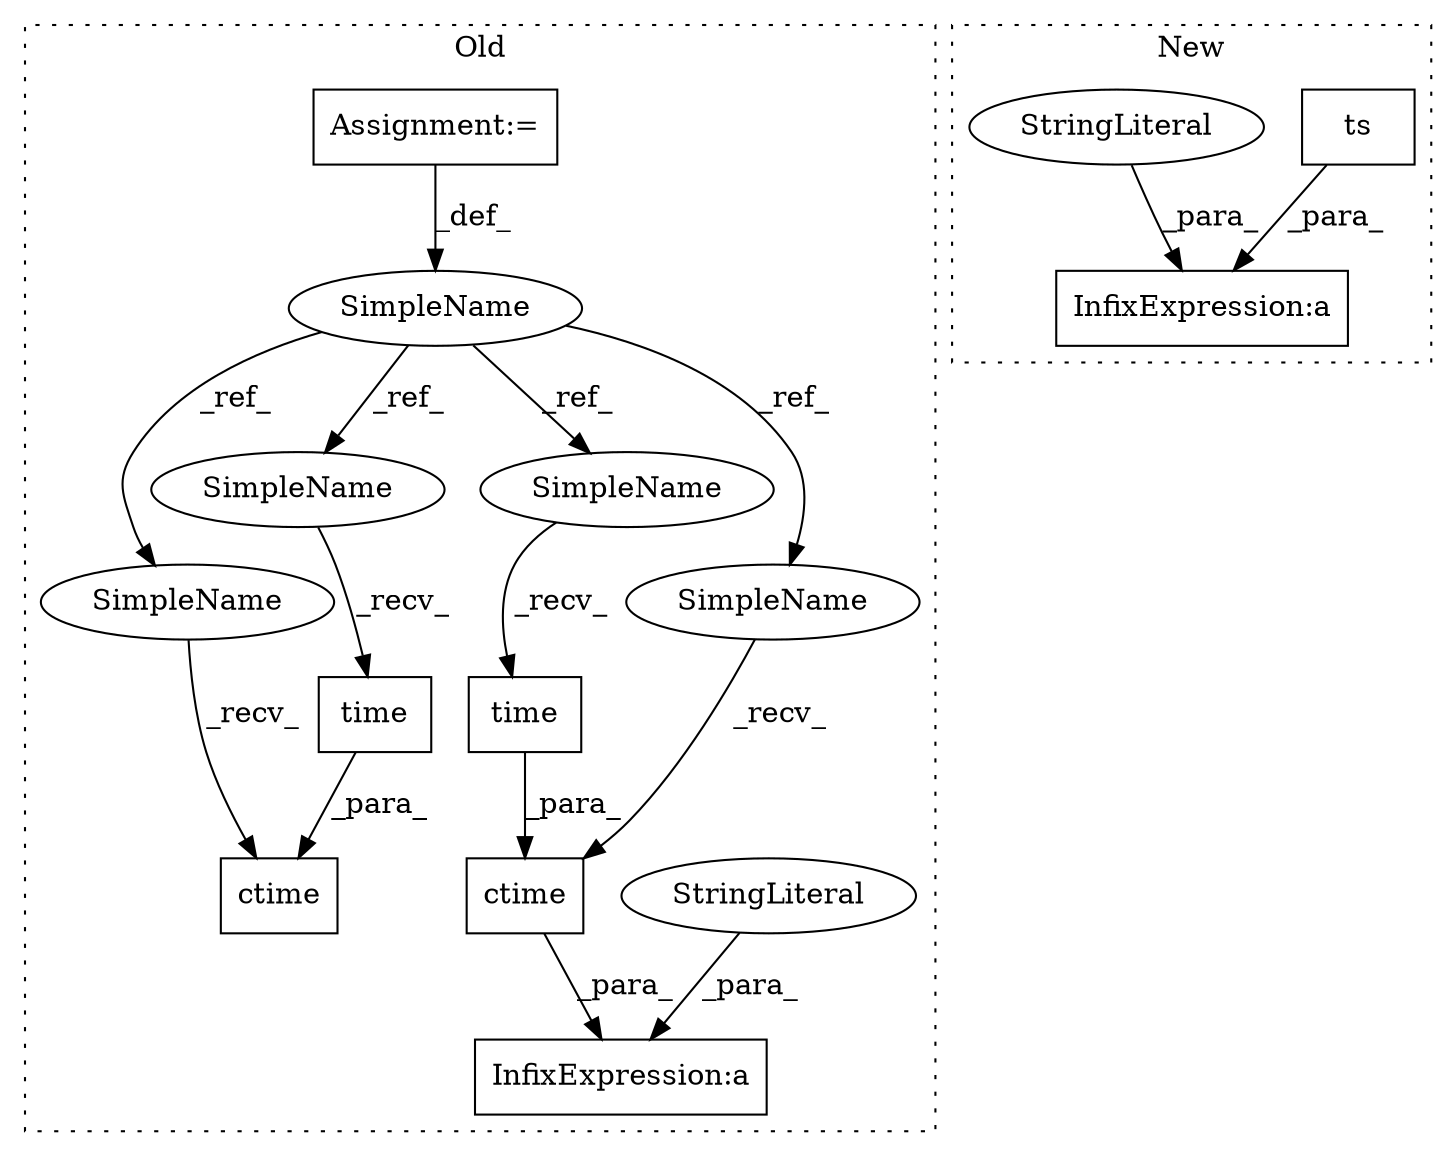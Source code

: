 digraph G {
subgraph cluster0 {
1 [label="ctime" a="32" s="4126,4143" l="6,1" shape="box"];
4 [label="InfixExpression:a" a="27" s="4144" l="3" shape="box"];
5 [label="SimpleName" a="42" s="4065" l="4" shape="ellipse"];
6 [label="ctime" a="32" s="6686,6703" l="6,1" shape="box"];
7 [label="time" a="32" s="4137" l="6" shape="box"];
8 [label="StringLiteral" a="45" s="4147" l="28" shape="ellipse"];
9 [label="time" a="32" s="6697" l="6" shape="box"];
11 [label="Assignment:=" a="7" s="4065" l="4" shape="box"];
12 [label="SimpleName" a="42" s="4132" l="4" shape="ellipse"];
13 [label="SimpleName" a="42" s="6692" l="4" shape="ellipse"];
14 [label="SimpleName" a="42" s="6681" l="4" shape="ellipse"];
15 [label="SimpleName" a="42" s="4121" l="4" shape="ellipse"];
label = "Old";
style="dotted";
}
subgraph cluster1 {
2 [label="ts" a="32" s="4126" l="4" shape="box"];
3 [label="InfixExpression:a" a="27" s="4130" l="3" shape="box"];
10 [label="StringLiteral" a="45" s="4133" l="27" shape="ellipse"];
label = "New";
style="dotted";
}
1 -> 4 [label="_para_"];
2 -> 3 [label="_para_"];
5 -> 13 [label="_ref_"];
5 -> 15 [label="_ref_"];
5 -> 12 [label="_ref_"];
5 -> 14 [label="_ref_"];
7 -> 1 [label="_para_"];
8 -> 4 [label="_para_"];
9 -> 6 [label="_para_"];
10 -> 3 [label="_para_"];
11 -> 5 [label="_def_"];
12 -> 7 [label="_recv_"];
13 -> 9 [label="_recv_"];
14 -> 6 [label="_recv_"];
15 -> 1 [label="_recv_"];
}